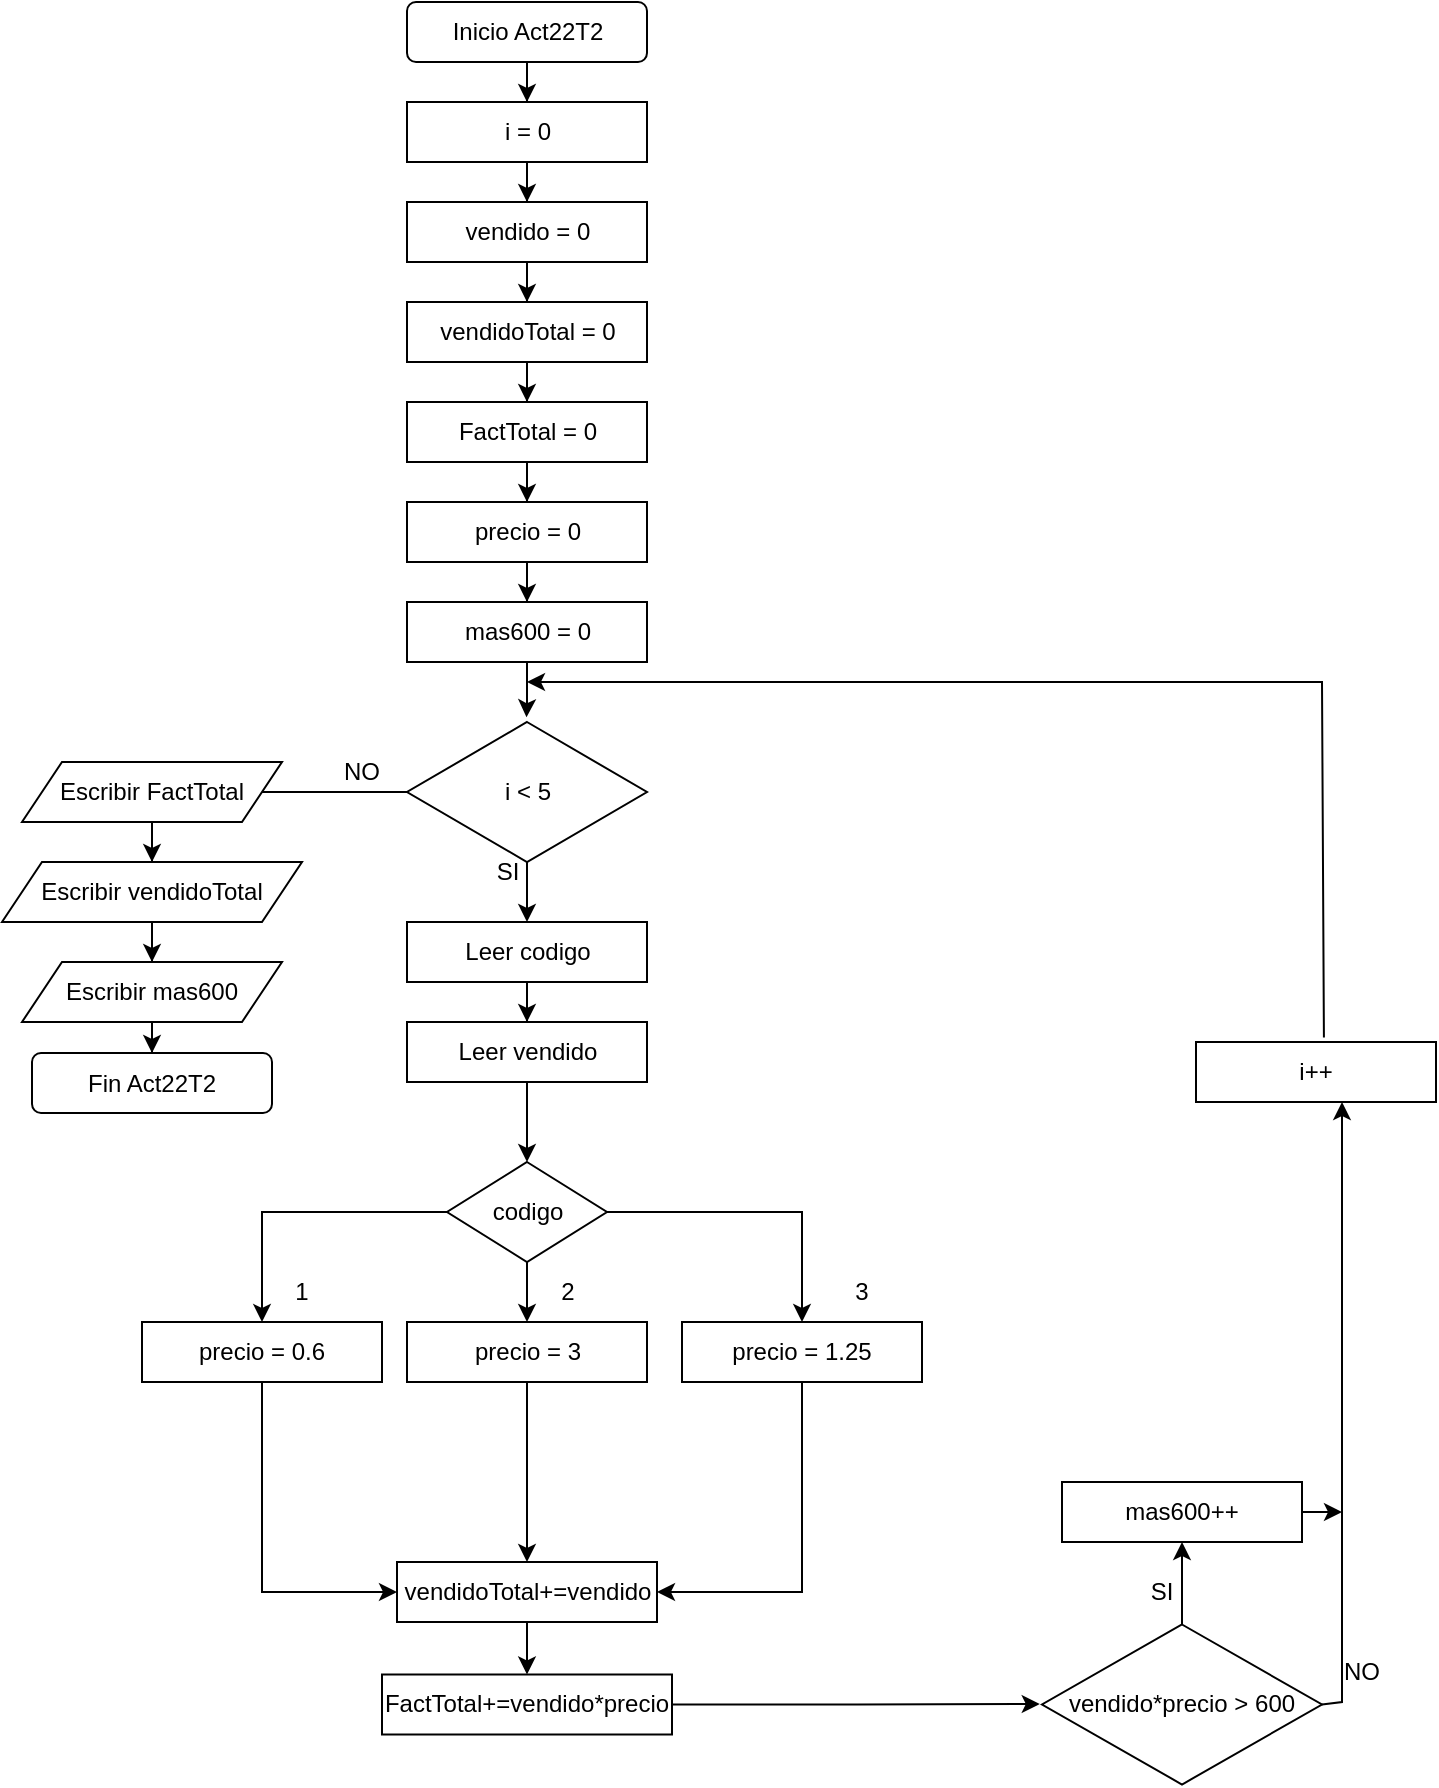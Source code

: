 <mxfile version="21.7.5" type="device">
  <diagram name="Página-1" id="eMaSmrxvMwuuku1CkxTn">
    <mxGraphModel dx="1154" dy="1746" grid="1" gridSize="10" guides="1" tooltips="1" connect="1" arrows="1" fold="1" page="1" pageScale="1" pageWidth="827" pageHeight="1169" math="0" shadow="0">
      <root>
        <mxCell id="0" />
        <mxCell id="1" parent="0" />
        <mxCell id="xKTZwqsK2iVyNlVVyCUE-1" style="edgeStyle=orthogonalEdgeStyle;rounded=0;orthogonalLoop=1;jettySize=auto;html=1;entryX=0.5;entryY=0;entryDx=0;entryDy=0;" edge="1" parent="1" source="xKTZwqsK2iVyNlVVyCUE-2" target="xKTZwqsK2iVyNlVVyCUE-4">
          <mxGeometry relative="1" as="geometry" />
        </mxCell>
        <mxCell id="xKTZwqsK2iVyNlVVyCUE-2" value="Inicio Act22T2" style="rounded=1;whiteSpace=wrap;html=1;" vertex="1" parent="1">
          <mxGeometry x="312.5" y="-1150" width="120" height="30" as="geometry" />
        </mxCell>
        <mxCell id="xKTZwqsK2iVyNlVVyCUE-3" style="edgeStyle=orthogonalEdgeStyle;rounded=0;orthogonalLoop=1;jettySize=auto;html=1;entryX=0.5;entryY=0;entryDx=0;entryDy=0;" edge="1" parent="1" source="xKTZwqsK2iVyNlVVyCUE-4" target="xKTZwqsK2iVyNlVVyCUE-6">
          <mxGeometry relative="1" as="geometry" />
        </mxCell>
        <mxCell id="xKTZwqsK2iVyNlVVyCUE-4" value="i = 0" style="rounded=0;whiteSpace=wrap;html=1;" vertex="1" parent="1">
          <mxGeometry x="312.5" y="-1100" width="120" height="30" as="geometry" />
        </mxCell>
        <mxCell id="xKTZwqsK2iVyNlVVyCUE-5" style="edgeStyle=orthogonalEdgeStyle;rounded=0;orthogonalLoop=1;jettySize=auto;html=1;entryX=0.5;entryY=0;entryDx=0;entryDy=0;" edge="1" parent="1" source="xKTZwqsK2iVyNlVVyCUE-6" target="xKTZwqsK2iVyNlVVyCUE-8">
          <mxGeometry relative="1" as="geometry" />
        </mxCell>
        <mxCell id="xKTZwqsK2iVyNlVVyCUE-6" value="vendido = 0" style="rounded=0;whiteSpace=wrap;html=1;" vertex="1" parent="1">
          <mxGeometry x="312.5" y="-1050" width="120" height="30" as="geometry" />
        </mxCell>
        <mxCell id="xKTZwqsK2iVyNlVVyCUE-7" style="edgeStyle=orthogonalEdgeStyle;rounded=0;orthogonalLoop=1;jettySize=auto;html=1;entryX=0.5;entryY=0;entryDx=0;entryDy=0;" edge="1" parent="1" source="xKTZwqsK2iVyNlVVyCUE-8" target="xKTZwqsK2iVyNlVVyCUE-10">
          <mxGeometry relative="1" as="geometry" />
        </mxCell>
        <mxCell id="xKTZwqsK2iVyNlVVyCUE-8" value="vendidoTotal = 0" style="rounded=0;whiteSpace=wrap;html=1;" vertex="1" parent="1">
          <mxGeometry x="312.5" y="-1000" width="120" height="30" as="geometry" />
        </mxCell>
        <mxCell id="xKTZwqsK2iVyNlVVyCUE-9" style="edgeStyle=orthogonalEdgeStyle;rounded=0;orthogonalLoop=1;jettySize=auto;html=1;entryX=0.5;entryY=0;entryDx=0;entryDy=0;" edge="1" parent="1" source="xKTZwqsK2iVyNlVVyCUE-10" target="xKTZwqsK2iVyNlVVyCUE-12">
          <mxGeometry relative="1" as="geometry" />
        </mxCell>
        <mxCell id="xKTZwqsK2iVyNlVVyCUE-10" value="FactTotal = 0" style="rounded=0;whiteSpace=wrap;html=1;" vertex="1" parent="1">
          <mxGeometry x="312.5" y="-950" width="120" height="30" as="geometry" />
        </mxCell>
        <mxCell id="xKTZwqsK2iVyNlVVyCUE-11" style="edgeStyle=orthogonalEdgeStyle;rounded=0;orthogonalLoop=1;jettySize=auto;html=1;entryX=0.5;entryY=0;entryDx=0;entryDy=0;" edge="1" parent="1" source="xKTZwqsK2iVyNlVVyCUE-12" target="xKTZwqsK2iVyNlVVyCUE-14">
          <mxGeometry relative="1" as="geometry" />
        </mxCell>
        <mxCell id="xKTZwqsK2iVyNlVVyCUE-12" value="precio = 0" style="rounded=0;whiteSpace=wrap;html=1;" vertex="1" parent="1">
          <mxGeometry x="312.5" y="-900" width="120" height="30" as="geometry" />
        </mxCell>
        <mxCell id="xKTZwqsK2iVyNlVVyCUE-13" style="edgeStyle=orthogonalEdgeStyle;rounded=0;orthogonalLoop=1;jettySize=auto;html=1;entryX=0.498;entryY=-0.034;entryDx=0;entryDy=0;entryPerimeter=0;" edge="1" parent="1" source="xKTZwqsK2iVyNlVVyCUE-14" target="xKTZwqsK2iVyNlVVyCUE-17">
          <mxGeometry relative="1" as="geometry" />
        </mxCell>
        <mxCell id="xKTZwqsK2iVyNlVVyCUE-14" value="mas600 = 0" style="rounded=0;whiteSpace=wrap;html=1;" vertex="1" parent="1">
          <mxGeometry x="312.5" y="-850" width="120" height="30" as="geometry" />
        </mxCell>
        <mxCell id="xKTZwqsK2iVyNlVVyCUE-15" style="edgeStyle=orthogonalEdgeStyle;rounded=0;orthogonalLoop=1;jettySize=auto;html=1;entryX=0.5;entryY=0;entryDx=0;entryDy=0;" edge="1" parent="1" source="xKTZwqsK2iVyNlVVyCUE-17" target="xKTZwqsK2iVyNlVVyCUE-19">
          <mxGeometry relative="1" as="geometry" />
        </mxCell>
        <mxCell id="xKTZwqsK2iVyNlVVyCUE-16" style="edgeStyle=orthogonalEdgeStyle;rounded=0;orthogonalLoop=1;jettySize=auto;html=1;entryX=0;entryY=0.5;entryDx=0;entryDy=0;" edge="1" parent="1" source="xKTZwqsK2iVyNlVVyCUE-17" target="xKTZwqsK2iVyNlVVyCUE-33">
          <mxGeometry relative="1" as="geometry" />
        </mxCell>
        <mxCell id="xKTZwqsK2iVyNlVVyCUE-17" value="i &amp;lt; 5" style="rhombus;whiteSpace=wrap;html=1;" vertex="1" parent="1">
          <mxGeometry x="312.5" y="-790" width="120" height="70" as="geometry" />
        </mxCell>
        <mxCell id="xKTZwqsK2iVyNlVVyCUE-18" style="edgeStyle=orthogonalEdgeStyle;rounded=0;orthogonalLoop=1;jettySize=auto;html=1;entryX=0.5;entryY=0;entryDx=0;entryDy=0;" edge="1" parent="1" source="xKTZwqsK2iVyNlVVyCUE-19" target="xKTZwqsK2iVyNlVVyCUE-21">
          <mxGeometry relative="1" as="geometry" />
        </mxCell>
        <mxCell id="xKTZwqsK2iVyNlVVyCUE-19" value="Leer codigo" style="rounded=0;whiteSpace=wrap;html=1;" vertex="1" parent="1">
          <mxGeometry x="312.5" y="-690" width="120" height="30" as="geometry" />
        </mxCell>
        <mxCell id="xKTZwqsK2iVyNlVVyCUE-99" style="edgeStyle=orthogonalEdgeStyle;rounded=0;orthogonalLoop=1;jettySize=auto;html=1;entryX=0.5;entryY=0;entryDx=0;entryDy=0;" edge="1" parent="1" source="xKTZwqsK2iVyNlVVyCUE-21" target="xKTZwqsK2iVyNlVVyCUE-46">
          <mxGeometry relative="1" as="geometry" />
        </mxCell>
        <mxCell id="xKTZwqsK2iVyNlVVyCUE-21" value="Leer vendido" style="rounded=0;whiteSpace=wrap;html=1;" vertex="1" parent="1">
          <mxGeometry x="312.5" y="-640" width="120" height="30" as="geometry" />
        </mxCell>
        <mxCell id="xKTZwqsK2iVyNlVVyCUE-24" style="edgeStyle=orthogonalEdgeStyle;rounded=0;orthogonalLoop=1;jettySize=auto;html=1;entryX=0.5;entryY=0;entryDx=0;entryDy=0;" edge="1" parent="1" source="xKTZwqsK2iVyNlVVyCUE-25" target="xKTZwqsK2iVyNlVVyCUE-27">
          <mxGeometry relative="1" as="geometry" />
        </mxCell>
        <mxCell id="xKTZwqsK2iVyNlVVyCUE-25" value="vendidoTotal+=vendido" style="rounded=0;whiteSpace=wrap;html=1;" vertex="1" parent="1">
          <mxGeometry x="307.5" y="-370" width="130" height="30" as="geometry" />
        </mxCell>
        <mxCell id="xKTZwqsK2iVyNlVVyCUE-26" style="edgeStyle=orthogonalEdgeStyle;rounded=0;orthogonalLoop=1;jettySize=auto;html=1;entryX=-0.008;entryY=0.497;entryDx=0;entryDy=0;entryPerimeter=0;" edge="1" parent="1" source="xKTZwqsK2iVyNlVVyCUE-27" target="xKTZwqsK2iVyNlVVyCUE-29">
          <mxGeometry relative="1" as="geometry" />
        </mxCell>
        <mxCell id="xKTZwqsK2iVyNlVVyCUE-27" value="FactTotal+=vendido*precio" style="rounded=0;whiteSpace=wrap;html=1;" vertex="1" parent="1">
          <mxGeometry x="300" y="-313.75" width="145" height="30" as="geometry" />
        </mxCell>
        <mxCell id="xKTZwqsK2iVyNlVVyCUE-28" style="edgeStyle=orthogonalEdgeStyle;rounded=0;orthogonalLoop=1;jettySize=auto;html=1;" edge="1" parent="1" source="xKTZwqsK2iVyNlVVyCUE-29" target="xKTZwqsK2iVyNlVVyCUE-31">
          <mxGeometry relative="1" as="geometry" />
        </mxCell>
        <mxCell id="xKTZwqsK2iVyNlVVyCUE-29" value="vendido*precio &amp;gt; 600" style="rhombus;whiteSpace=wrap;html=1;" vertex="1" parent="1">
          <mxGeometry x="630" y="-338.75" width="140" height="80" as="geometry" />
        </mxCell>
        <mxCell id="xKTZwqsK2iVyNlVVyCUE-109" style="edgeStyle=orthogonalEdgeStyle;rounded=0;orthogonalLoop=1;jettySize=auto;html=1;" edge="1" parent="1" source="xKTZwqsK2iVyNlVVyCUE-31">
          <mxGeometry relative="1" as="geometry">
            <mxPoint x="780" y="-395" as="targetPoint" />
          </mxGeometry>
        </mxCell>
        <mxCell id="xKTZwqsK2iVyNlVVyCUE-31" value="mas600++" style="rounded=0;whiteSpace=wrap;html=1;" vertex="1" parent="1">
          <mxGeometry x="640" y="-410" width="120" height="30" as="geometry" />
        </mxCell>
        <mxCell id="xKTZwqsK2iVyNlVVyCUE-32" style="edgeStyle=orthogonalEdgeStyle;rounded=0;orthogonalLoop=1;jettySize=auto;html=1;entryX=0.5;entryY=0;entryDx=0;entryDy=0;" edge="1" parent="1" source="xKTZwqsK2iVyNlVVyCUE-33" target="xKTZwqsK2iVyNlVVyCUE-35">
          <mxGeometry relative="1" as="geometry" />
        </mxCell>
        <mxCell id="xKTZwqsK2iVyNlVVyCUE-33" value="Escribir FactTotal" style="shape=parallelogram;perimeter=parallelogramPerimeter;whiteSpace=wrap;html=1;fixedSize=1;" vertex="1" parent="1">
          <mxGeometry x="120" y="-770" width="130" height="30" as="geometry" />
        </mxCell>
        <mxCell id="xKTZwqsK2iVyNlVVyCUE-34" style="edgeStyle=orthogonalEdgeStyle;rounded=0;orthogonalLoop=1;jettySize=auto;html=1;entryX=0.5;entryY=0;entryDx=0;entryDy=0;" edge="1" parent="1" source="xKTZwqsK2iVyNlVVyCUE-35" target="xKTZwqsK2iVyNlVVyCUE-37">
          <mxGeometry relative="1" as="geometry" />
        </mxCell>
        <mxCell id="xKTZwqsK2iVyNlVVyCUE-35" value="Escribir vendidoTotal" style="shape=parallelogram;perimeter=parallelogramPerimeter;whiteSpace=wrap;html=1;fixedSize=1;" vertex="1" parent="1">
          <mxGeometry x="110" y="-720" width="150" height="30" as="geometry" />
        </mxCell>
        <mxCell id="xKTZwqsK2iVyNlVVyCUE-36" style="edgeStyle=orthogonalEdgeStyle;rounded=0;orthogonalLoop=1;jettySize=auto;html=1;entryX=0.5;entryY=0;entryDx=0;entryDy=0;" edge="1" parent="1" source="xKTZwqsK2iVyNlVVyCUE-37" target="xKTZwqsK2iVyNlVVyCUE-41">
          <mxGeometry relative="1" as="geometry" />
        </mxCell>
        <mxCell id="xKTZwqsK2iVyNlVVyCUE-37" value="Escribir mas600" style="shape=parallelogram;perimeter=parallelogramPerimeter;whiteSpace=wrap;html=1;fixedSize=1;" vertex="1" parent="1">
          <mxGeometry x="120" y="-670" width="130" height="30" as="geometry" />
        </mxCell>
        <mxCell id="xKTZwqsK2iVyNlVVyCUE-38" value="" style="endArrow=classic;html=1;rounded=0;exitX=1;exitY=0.5;exitDx=0;exitDy=0;" edge="1" parent="1" source="xKTZwqsK2iVyNlVVyCUE-29">
          <mxGeometry width="50" height="50" relative="1" as="geometry">
            <mxPoint x="782.69" y="-298.75" as="sourcePoint" />
            <mxPoint x="780.0" y="-600" as="targetPoint" />
            <Array as="points">
              <mxPoint x="780" y="-300" />
            </Array>
          </mxGeometry>
        </mxCell>
        <mxCell id="xKTZwqsK2iVyNlVVyCUE-39" value="i++" style="rounded=0;whiteSpace=wrap;html=1;" vertex="1" parent="1">
          <mxGeometry x="707" y="-630" width="120" height="30" as="geometry" />
        </mxCell>
        <mxCell id="xKTZwqsK2iVyNlVVyCUE-40" value="" style="endArrow=classic;html=1;rounded=0;exitX=0.533;exitY=-0.076;exitDx=0;exitDy=0;exitPerimeter=0;" edge="1" parent="1" source="xKTZwqsK2iVyNlVVyCUE-39">
          <mxGeometry width="50" height="50" relative="1" as="geometry">
            <mxPoint x="612.5" y="-680" as="sourcePoint" />
            <mxPoint x="372.5" y="-810" as="targetPoint" />
            <Array as="points">
              <mxPoint x="770" y="-810" />
            </Array>
          </mxGeometry>
        </mxCell>
        <mxCell id="xKTZwqsK2iVyNlVVyCUE-41" value="Fin Act22T2" style="rounded=1;whiteSpace=wrap;html=1;" vertex="1" parent="1">
          <mxGeometry x="125" y="-624.5" width="120" height="30" as="geometry" />
        </mxCell>
        <mxCell id="xKTZwqsK2iVyNlVVyCUE-42" value="NO" style="text;html=1;strokeColor=none;fillColor=none;align=center;verticalAlign=middle;whiteSpace=wrap;rounded=0;" vertex="1" parent="1">
          <mxGeometry x="260" y="-780" width="60" height="30" as="geometry" />
        </mxCell>
        <mxCell id="xKTZwqsK2iVyNlVVyCUE-43" value="SI" style="text;html=1;strokeColor=none;fillColor=none;align=center;verticalAlign=middle;whiteSpace=wrap;rounded=0;" vertex="1" parent="1">
          <mxGeometry x="332.5" y="-730" width="60" height="30" as="geometry" />
        </mxCell>
        <mxCell id="xKTZwqsK2iVyNlVVyCUE-44" value="NO" style="text;html=1;strokeColor=none;fillColor=none;align=center;verticalAlign=middle;whiteSpace=wrap;rounded=0;" vertex="1" parent="1">
          <mxGeometry x="760" y="-330" width="60" height="30" as="geometry" />
        </mxCell>
        <mxCell id="xKTZwqsK2iVyNlVVyCUE-45" value="SI" style="text;html=1;strokeColor=none;fillColor=none;align=center;verticalAlign=middle;whiteSpace=wrap;rounded=0;" vertex="1" parent="1">
          <mxGeometry x="660" y="-370" width="60" height="30" as="geometry" />
        </mxCell>
        <mxCell id="xKTZwqsK2iVyNlVVyCUE-100" style="edgeStyle=orthogonalEdgeStyle;rounded=0;orthogonalLoop=1;jettySize=auto;html=1;entryX=0.5;entryY=0;entryDx=0;entryDy=0;" edge="1" parent="1" source="xKTZwqsK2iVyNlVVyCUE-46" target="xKTZwqsK2iVyNlVVyCUE-49">
          <mxGeometry relative="1" as="geometry" />
        </mxCell>
        <mxCell id="xKTZwqsK2iVyNlVVyCUE-101" style="edgeStyle=orthogonalEdgeStyle;rounded=0;orthogonalLoop=1;jettySize=auto;html=1;entryX=0.5;entryY=0;entryDx=0;entryDy=0;" edge="1" parent="1" source="xKTZwqsK2iVyNlVVyCUE-46" target="xKTZwqsK2iVyNlVVyCUE-50">
          <mxGeometry relative="1" as="geometry" />
        </mxCell>
        <mxCell id="xKTZwqsK2iVyNlVVyCUE-102" style="edgeStyle=orthogonalEdgeStyle;rounded=0;orthogonalLoop=1;jettySize=auto;html=1;entryX=0.5;entryY=0;entryDx=0;entryDy=0;" edge="1" parent="1" source="xKTZwqsK2iVyNlVVyCUE-46" target="xKTZwqsK2iVyNlVVyCUE-98">
          <mxGeometry relative="1" as="geometry" />
        </mxCell>
        <mxCell id="xKTZwqsK2iVyNlVVyCUE-46" value="codigo" style="rhombus;whiteSpace=wrap;html=1;" vertex="1" parent="1">
          <mxGeometry x="332.5" y="-570" width="80" height="50" as="geometry" />
        </mxCell>
        <mxCell id="xKTZwqsK2iVyNlVVyCUE-103" style="edgeStyle=orthogonalEdgeStyle;rounded=0;orthogonalLoop=1;jettySize=auto;html=1;entryX=0;entryY=0.5;entryDx=0;entryDy=0;" edge="1" parent="1" source="xKTZwqsK2iVyNlVVyCUE-49" target="xKTZwqsK2iVyNlVVyCUE-25">
          <mxGeometry relative="1" as="geometry">
            <Array as="points">
              <mxPoint x="240" y="-355" />
            </Array>
          </mxGeometry>
        </mxCell>
        <mxCell id="xKTZwqsK2iVyNlVVyCUE-49" value="precio = 0.6" style="rounded=0;whiteSpace=wrap;html=1;" vertex="1" parent="1">
          <mxGeometry x="180" y="-490" width="120" height="30" as="geometry" />
        </mxCell>
        <mxCell id="xKTZwqsK2iVyNlVVyCUE-104" style="edgeStyle=orthogonalEdgeStyle;rounded=0;orthogonalLoop=1;jettySize=auto;html=1;entryX=0.5;entryY=0;entryDx=0;entryDy=0;" edge="1" parent="1" source="xKTZwqsK2iVyNlVVyCUE-50" target="xKTZwqsK2iVyNlVVyCUE-25">
          <mxGeometry relative="1" as="geometry" />
        </mxCell>
        <mxCell id="xKTZwqsK2iVyNlVVyCUE-50" value="precio = 3" style="rounded=0;whiteSpace=wrap;html=1;" vertex="1" parent="1">
          <mxGeometry x="312.5" y="-490" width="120" height="30" as="geometry" />
        </mxCell>
        <mxCell id="xKTZwqsK2iVyNlVVyCUE-105" style="edgeStyle=orthogonalEdgeStyle;rounded=0;orthogonalLoop=1;jettySize=auto;html=1;entryX=1;entryY=0.5;entryDx=0;entryDy=0;" edge="1" parent="1" source="xKTZwqsK2iVyNlVVyCUE-98" target="xKTZwqsK2iVyNlVVyCUE-25">
          <mxGeometry relative="1" as="geometry">
            <mxPoint x="510" y="-350" as="targetPoint" />
            <Array as="points">
              <mxPoint x="510" y="-355" />
            </Array>
          </mxGeometry>
        </mxCell>
        <mxCell id="xKTZwqsK2iVyNlVVyCUE-98" value="precio = 1.25" style="rounded=0;whiteSpace=wrap;html=1;" vertex="1" parent="1">
          <mxGeometry x="450" y="-490" width="120" height="30" as="geometry" />
        </mxCell>
        <mxCell id="xKTZwqsK2iVyNlVVyCUE-106" value="1" style="text;html=1;strokeColor=none;fillColor=none;align=center;verticalAlign=middle;whiteSpace=wrap;rounded=0;" vertex="1" parent="1">
          <mxGeometry x="230" y="-520" width="60" height="30" as="geometry" />
        </mxCell>
        <mxCell id="xKTZwqsK2iVyNlVVyCUE-107" value="2" style="text;html=1;strokeColor=none;fillColor=none;align=center;verticalAlign=middle;whiteSpace=wrap;rounded=0;" vertex="1" parent="1">
          <mxGeometry x="362.5" y="-520" width="60" height="30" as="geometry" />
        </mxCell>
        <mxCell id="xKTZwqsK2iVyNlVVyCUE-108" value="3" style="text;html=1;strokeColor=none;fillColor=none;align=center;verticalAlign=middle;whiteSpace=wrap;rounded=0;" vertex="1" parent="1">
          <mxGeometry x="510" y="-520" width="60" height="30" as="geometry" />
        </mxCell>
      </root>
    </mxGraphModel>
  </diagram>
</mxfile>
